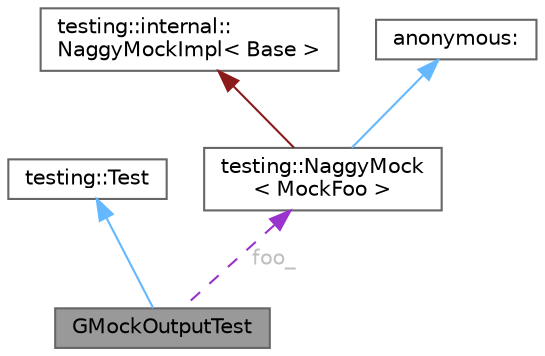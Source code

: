 digraph "GMockOutputTest"
{
 // LATEX_PDF_SIZE
  bgcolor="transparent";
  edge [fontname=Helvetica,fontsize=10,labelfontname=Helvetica,labelfontsize=10];
  node [fontname=Helvetica,fontsize=10,shape=box,height=0.2,width=0.4];
  Node1 [id="Node000001",label="GMockOutputTest",height=0.2,width=0.4,color="gray40", fillcolor="grey60", style="filled", fontcolor="black",tooltip=" "];
  Node2 -> Node1 [id="edge1_Node000001_Node000002",dir="back",color="steelblue1",style="solid",tooltip=" "];
  Node2 [id="Node000002",label="testing::Test",height=0.2,width=0.4,color="gray40", fillcolor="white", style="filled",URL="$classtesting_1_1Test.html",tooltip=" "];
  Node3 -> Node1 [id="edge2_Node000001_Node000003",dir="back",color="darkorchid3",style="dashed",tooltip=" ",label=" foo_",fontcolor="grey" ];
  Node3 [id="Node000003",label="testing::NaggyMock\l\< MockFoo \>",height=0.2,width=0.4,color="gray40", fillcolor="white", style="filled",URL="$classtesting_1_1NaggyMock.html",tooltip=" "];
  Node4 -> Node3 [id="edge3_Node000003_Node000004",dir="back",color="firebrick4",style="solid",tooltip=" "];
  Node4 [id="Node000004",label="testing::internal::\lNaggyMockImpl\< Base \>",height=0.2,width=0.4,color="gray40", fillcolor="white", style="filled",URL="$classtesting_1_1internal_1_1NaggyMockImpl.html",tooltip=" "];
  Node5 -> Node3 [id="edge4_Node000003_Node000005",dir="back",color="steelblue1",style="solid",tooltip=" "];
  Node5 [id="Node000005",label="anonymous:",height=0.2,width=0.4,color="gray40", fillcolor="white", style="filled",tooltip=" "];
}
